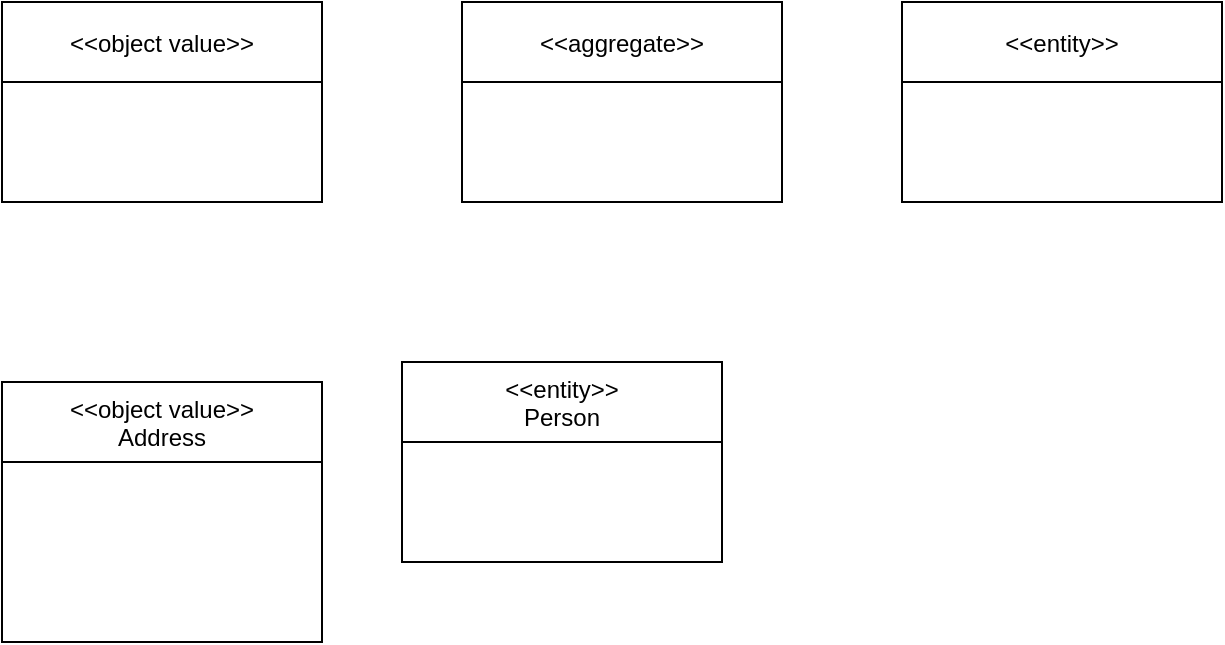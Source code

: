 <mxfile version="16.5.4" type="github">
  <diagram name="Page-1" id="6133507b-19e7-1e82-6fc7-422aa6c4b21f">
    <mxGraphModel dx="1303" dy="626" grid="1" gridSize="10" guides="1" tooltips="1" connect="1" arrows="1" fold="1" page="1" pageScale="1" pageWidth="1100" pageHeight="850" background="none" math="0" shadow="0">
      <root>
        <mxCell id="0" />
        <mxCell id="1" parent="0" />
        <mxCell id="Jkel6b39HnkcvDMu4iHY-2" value="&lt;&lt;object value&gt;&gt;" style="swimlane;fontStyle=0;startSize=40;" vertex="1" parent="1">
          <mxGeometry x="80" y="30" width="160" height="100" as="geometry" />
        </mxCell>
        <mxCell id="Jkel6b39HnkcvDMu4iHY-3" value="&lt;&lt;aggregate&gt;&gt;" style="swimlane;fontStyle=0;startSize=40;" vertex="1" parent="1">
          <mxGeometry x="310" y="30" width="160" height="100" as="geometry" />
        </mxCell>
        <mxCell id="Jkel6b39HnkcvDMu4iHY-4" value="&lt;&lt;entity&gt;&gt;" style="swimlane;fontStyle=0;startSize=40;" vertex="1" parent="1">
          <mxGeometry x="530" y="30" width="160" height="100" as="geometry" />
        </mxCell>
        <mxCell id="Jkel6b39HnkcvDMu4iHY-5" value="&lt;&lt;object value&gt;&gt;&#xa;Address" style="swimlane;fontStyle=0;startSize=40;verticalAlign=middle;" vertex="1" parent="1">
          <mxGeometry x="80" y="220" width="160" height="130" as="geometry" />
        </mxCell>
        <mxCell id="Jkel6b39HnkcvDMu4iHY-6" value="&lt;&lt;entity&gt;&gt;&#xa;Person" style="swimlane;fontStyle=0;startSize=40;" vertex="1" parent="1">
          <mxGeometry x="280" y="210" width="160" height="100" as="geometry" />
        </mxCell>
      </root>
    </mxGraphModel>
  </diagram>
</mxfile>
